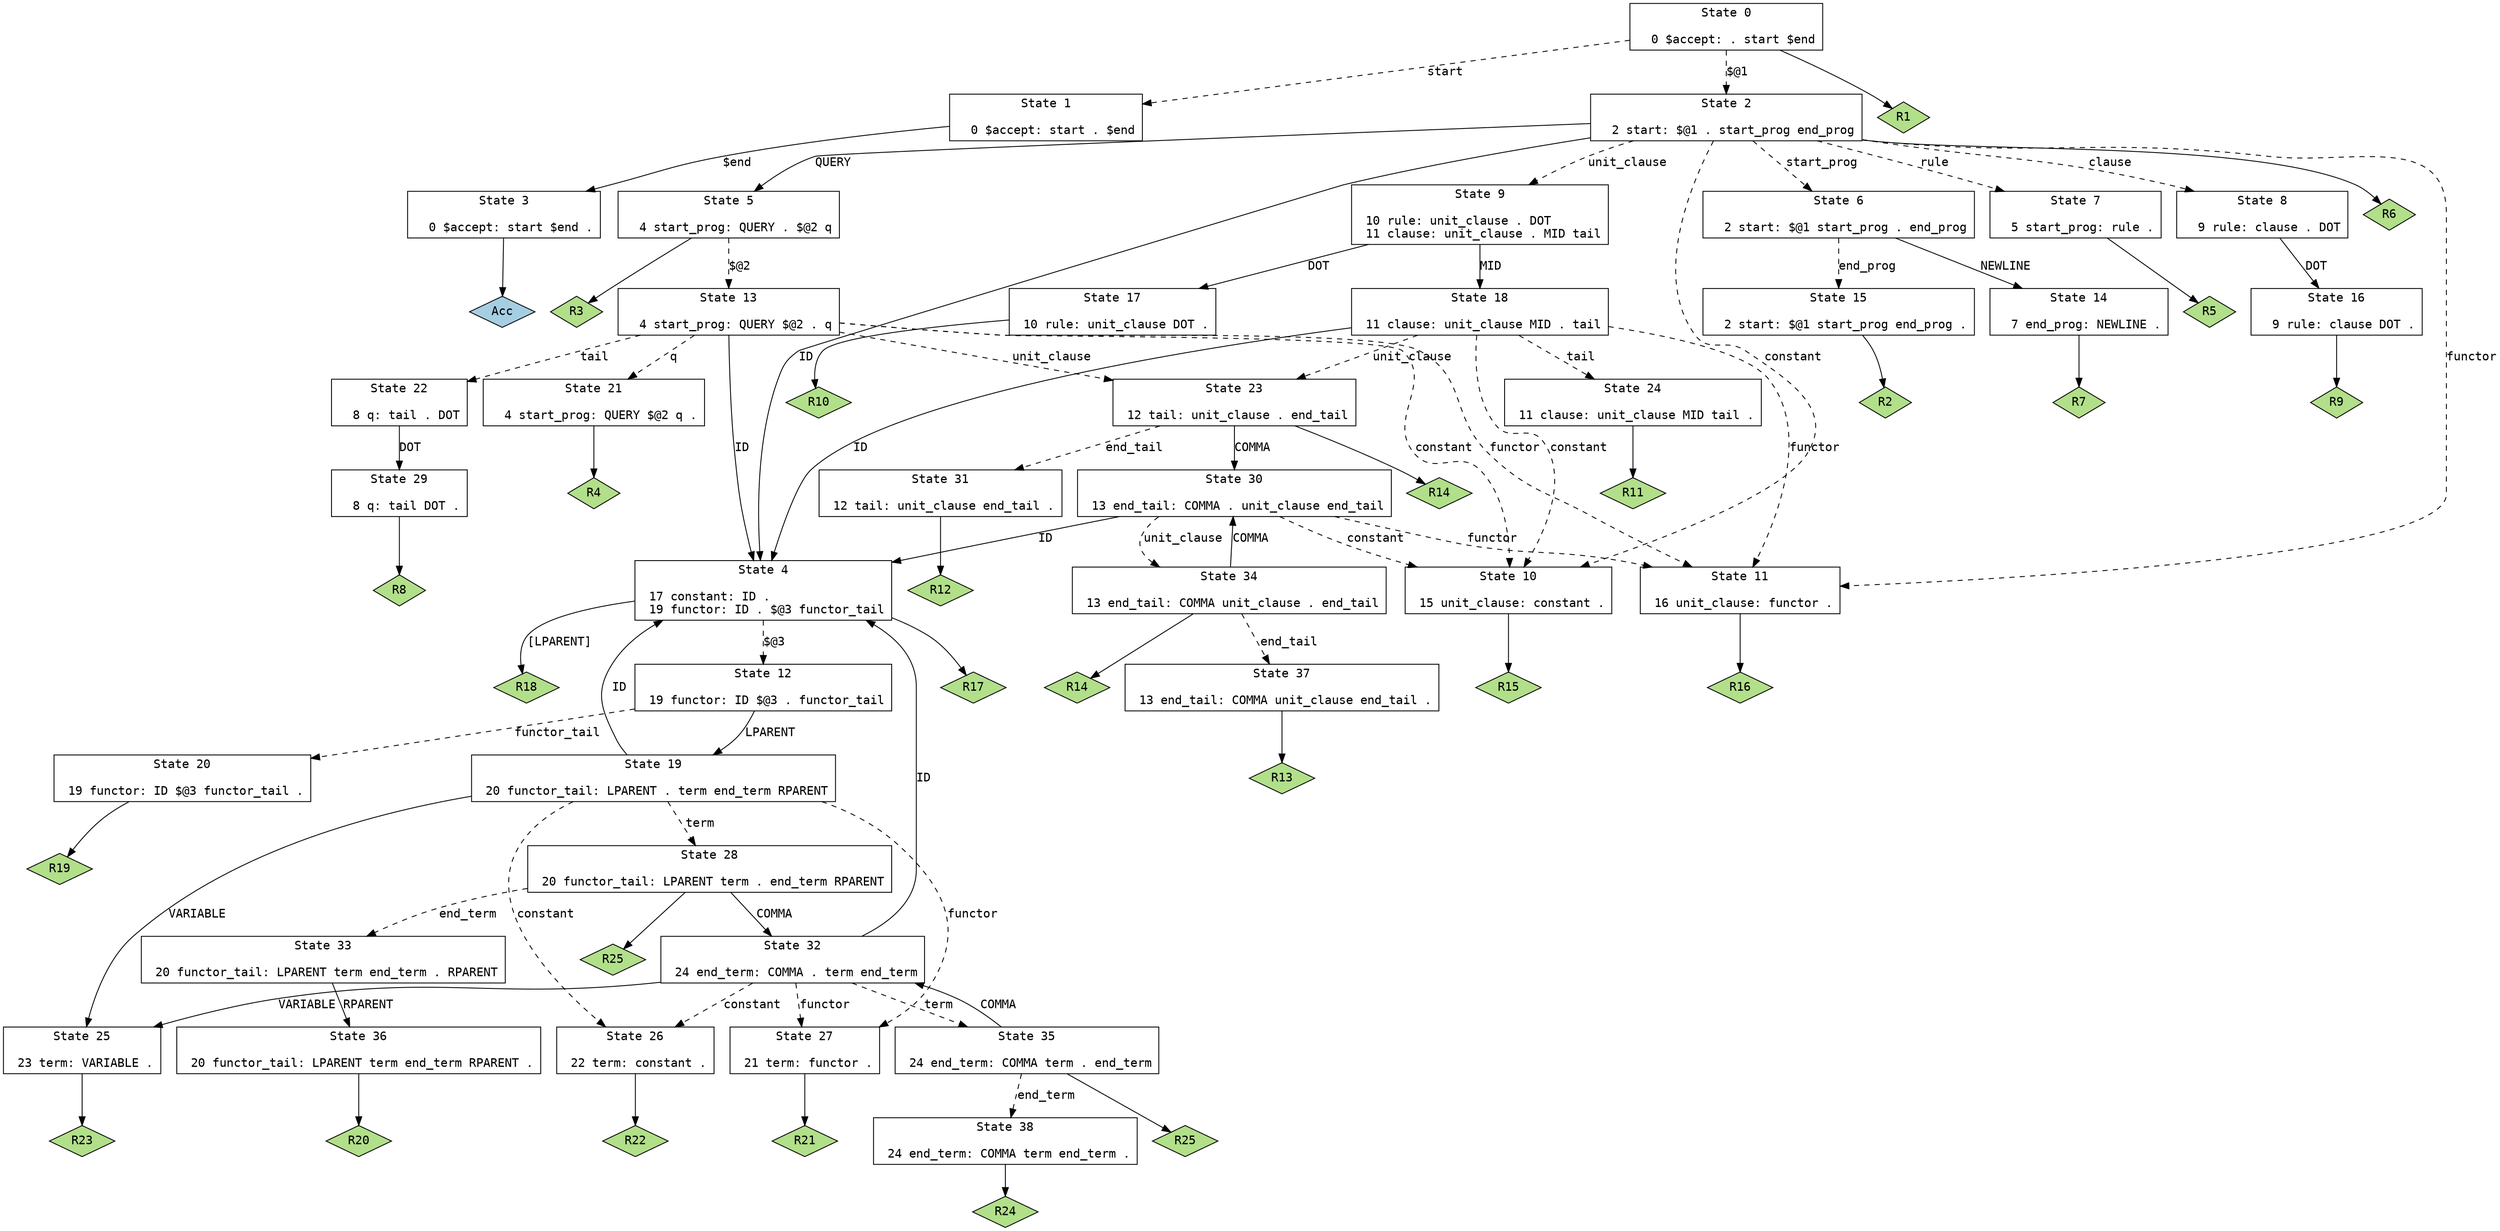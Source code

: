 // Generated by GNU Bison 2.7.12-4996.
// Report bugs to <bug-bison@gnu.org>.
// Home page: <http://www.gnu.org/software/bison/>.

digraph "prolog.y"
{
  node [fontname = courier, shape = box, colorscheme = paired6]
  edge [fontname = courier]

  0 [label="State 0\n\l  0 $accept: . start $end\l"]
  0 -> 1 [style=dashed label="start"]
  0 -> 2 [style=dashed label="$@1"]
  0 -> "0R1" [style=solid]
 "0R1" [label="R1", fillcolor=3, shape=diamond, style=filled]
  1 [label="State 1\n\l  0 $accept: start . $end\l"]
  1 -> 3 [style=solid label="$end"]
  2 [label="State 2\n\l  2 start: $@1 . start_prog end_prog\l"]
  2 -> 4 [style=solid label="ID"]
  2 -> 5 [style=solid label="QUERY"]
  2 -> 6 [style=dashed label="start_prog"]
  2 -> 7 [style=dashed label="rule"]
  2 -> 8 [style=dashed label="clause"]
  2 -> 9 [style=dashed label="unit_clause"]
  2 -> 10 [style=dashed label="constant"]
  2 -> 11 [style=dashed label="functor"]
  2 -> "2R6" [style=solid]
 "2R6" [label="R6", fillcolor=3, shape=diamond, style=filled]
  3 [label="State 3\n\l  0 $accept: start $end .\l"]
  3 -> "3R0" [style=solid]
 "3R0" [label="Acc", fillcolor=1, shape=diamond, style=filled]
  4 [label="State 4\n\l 17 constant: ID .\l 19 functor: ID . $@3 functor_tail\l"]
  4 -> 12 [style=dashed label="$@3"]
  4 -> "4R17" [style=solid]
 "4R17" [label="R17", fillcolor=3, shape=diamond, style=filled]
  4 -> "4R18" [label="[LPARENT]", style=solid]
 "4R18" [label="R18", fillcolor=3, shape=diamond, style=filled]
  5 [label="State 5\n\l  4 start_prog: QUERY . $@2 q\l"]
  5 -> 13 [style=dashed label="$@2"]
  5 -> "5R3" [style=solid]
 "5R3" [label="R3", fillcolor=3, shape=diamond, style=filled]
  6 [label="State 6\n\l  2 start: $@1 start_prog . end_prog\l"]
  6 -> 14 [style=solid label="NEWLINE"]
  6 -> 15 [style=dashed label="end_prog"]
  7 [label="State 7\n\l  5 start_prog: rule .\l"]
  7 -> "7R5" [style=solid]
 "7R5" [label="R5", fillcolor=3, shape=diamond, style=filled]
  8 [label="State 8\n\l  9 rule: clause . DOT\l"]
  8 -> 16 [style=solid label="DOT"]
  9 [label="State 9\n\l 10 rule: unit_clause . DOT\l 11 clause: unit_clause . MID tail\l"]
  9 -> 17 [style=solid label="DOT"]
  9 -> 18 [style=solid label="MID"]
  10 [label="State 10\n\l 15 unit_clause: constant .\l"]
  10 -> "10R15" [style=solid]
 "10R15" [label="R15", fillcolor=3, shape=diamond, style=filled]
  11 [label="State 11\n\l 16 unit_clause: functor .\l"]
  11 -> "11R16" [style=solid]
 "11R16" [label="R16", fillcolor=3, shape=diamond, style=filled]
  12 [label="State 12\n\l 19 functor: ID $@3 . functor_tail\l"]
  12 -> 19 [style=solid label="LPARENT"]
  12 -> 20 [style=dashed label="functor_tail"]
  13 [label="State 13\n\l  4 start_prog: QUERY $@2 . q\l"]
  13 -> 4 [style=solid label="ID"]
  13 -> 21 [style=dashed label="q"]
  13 -> 22 [style=dashed label="tail"]
  13 -> 23 [style=dashed label="unit_clause"]
  13 -> 10 [style=dashed label="constant"]
  13 -> 11 [style=dashed label="functor"]
  14 [label="State 14\n\l  7 end_prog: NEWLINE .\l"]
  14 -> "14R7" [style=solid]
 "14R7" [label="R7", fillcolor=3, shape=diamond, style=filled]
  15 [label="State 15\n\l  2 start: $@1 start_prog end_prog .\l"]
  15 -> "15R2" [style=solid]
 "15R2" [label="R2", fillcolor=3, shape=diamond, style=filled]
  16 [label="State 16\n\l  9 rule: clause DOT .\l"]
  16 -> "16R9" [style=solid]
 "16R9" [label="R9", fillcolor=3, shape=diamond, style=filled]
  17 [label="State 17\n\l 10 rule: unit_clause DOT .\l"]
  17 -> "17R10" [style=solid]
 "17R10" [label="R10", fillcolor=3, shape=diamond, style=filled]
  18 [label="State 18\n\l 11 clause: unit_clause MID . tail\l"]
  18 -> 4 [style=solid label="ID"]
  18 -> 24 [style=dashed label="tail"]
  18 -> 23 [style=dashed label="unit_clause"]
  18 -> 10 [style=dashed label="constant"]
  18 -> 11 [style=dashed label="functor"]
  19 [label="State 19\n\l 20 functor_tail: LPARENT . term end_term RPARENT\l"]
  19 -> 25 [style=solid label="VARIABLE"]
  19 -> 4 [style=solid label="ID"]
  19 -> 26 [style=dashed label="constant"]
  19 -> 27 [style=dashed label="functor"]
  19 -> 28 [style=dashed label="term"]
  20 [label="State 20\n\l 19 functor: ID $@3 functor_tail .\l"]
  20 -> "20R19" [style=solid]
 "20R19" [label="R19", fillcolor=3, shape=diamond, style=filled]
  21 [label="State 21\n\l  4 start_prog: QUERY $@2 q .\l"]
  21 -> "21R4" [style=solid]
 "21R4" [label="R4", fillcolor=3, shape=diamond, style=filled]
  22 [label="State 22\n\l  8 q: tail . DOT\l"]
  22 -> 29 [style=solid label="DOT"]
  23 [label="State 23\n\l 12 tail: unit_clause . end_tail\l"]
  23 -> 30 [style=solid label="COMMA"]
  23 -> 31 [style=dashed label="end_tail"]
  23 -> "23R14" [style=solid]
 "23R14" [label="R14", fillcolor=3, shape=diamond, style=filled]
  24 [label="State 24\n\l 11 clause: unit_clause MID tail .\l"]
  24 -> "24R11" [style=solid]
 "24R11" [label="R11", fillcolor=3, shape=diamond, style=filled]
  25 [label="State 25\n\l 23 term: VARIABLE .\l"]
  25 -> "25R23" [style=solid]
 "25R23" [label="R23", fillcolor=3, shape=diamond, style=filled]
  26 [label="State 26\n\l 22 term: constant .\l"]
  26 -> "26R22" [style=solid]
 "26R22" [label="R22", fillcolor=3, shape=diamond, style=filled]
  27 [label="State 27\n\l 21 term: functor .\l"]
  27 -> "27R21" [style=solid]
 "27R21" [label="R21", fillcolor=3, shape=diamond, style=filled]
  28 [label="State 28\n\l 20 functor_tail: LPARENT term . end_term RPARENT\l"]
  28 -> 32 [style=solid label="COMMA"]
  28 -> 33 [style=dashed label="end_term"]
  28 -> "28R25" [style=solid]
 "28R25" [label="R25", fillcolor=3, shape=diamond, style=filled]
  29 [label="State 29\n\l  8 q: tail DOT .\l"]
  29 -> "29R8" [style=solid]
 "29R8" [label="R8", fillcolor=3, shape=diamond, style=filled]
  30 [label="State 30\n\l 13 end_tail: COMMA . unit_clause end_tail\l"]
  30 -> 4 [style=solid label="ID"]
  30 -> 34 [style=dashed label="unit_clause"]
  30 -> 10 [style=dashed label="constant"]
  30 -> 11 [style=dashed label="functor"]
  31 [label="State 31\n\l 12 tail: unit_clause end_tail .\l"]
  31 -> "31R12" [style=solid]
 "31R12" [label="R12", fillcolor=3, shape=diamond, style=filled]
  32 [label="State 32\n\l 24 end_term: COMMA . term end_term\l"]
  32 -> 25 [style=solid label="VARIABLE"]
  32 -> 4 [style=solid label="ID"]
  32 -> 26 [style=dashed label="constant"]
  32 -> 27 [style=dashed label="functor"]
  32 -> 35 [style=dashed label="term"]
  33 [label="State 33\n\l 20 functor_tail: LPARENT term end_term . RPARENT\l"]
  33 -> 36 [style=solid label="RPARENT"]
  34 [label="State 34\n\l 13 end_tail: COMMA unit_clause . end_tail\l"]
  34 -> 30 [style=solid label="COMMA"]
  34 -> 37 [style=dashed label="end_tail"]
  34 -> "34R14" [style=solid]
 "34R14" [label="R14", fillcolor=3, shape=diamond, style=filled]
  35 [label="State 35\n\l 24 end_term: COMMA term . end_term\l"]
  35 -> 32 [style=solid label="COMMA"]
  35 -> 38 [style=dashed label="end_term"]
  35 -> "35R25" [style=solid]
 "35R25" [label="R25", fillcolor=3, shape=diamond, style=filled]
  36 [label="State 36\n\l 20 functor_tail: LPARENT term end_term RPARENT .\l"]
  36 -> "36R20" [style=solid]
 "36R20" [label="R20", fillcolor=3, shape=diamond, style=filled]
  37 [label="State 37\n\l 13 end_tail: COMMA unit_clause end_tail .\l"]
  37 -> "37R13" [style=solid]
 "37R13" [label="R13", fillcolor=3, shape=diamond, style=filled]
  38 [label="State 38\n\l 24 end_term: COMMA term end_term .\l"]
  38 -> "38R24" [style=solid]
 "38R24" [label="R24", fillcolor=3, shape=diamond, style=filled]
}
